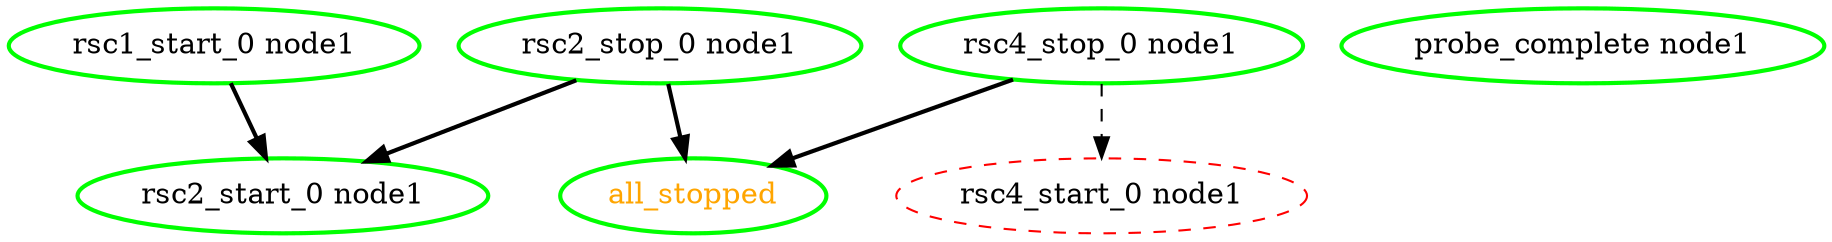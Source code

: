 digraph "g" {
"all_stopped" [ style=bold color="green" fontcolor="orange"  ]
"probe_complete node1" [ style=bold color="green" fontcolor="black"  ]
"rsc1_start_0 node1" -> "rsc2_start_0 node1" [ style = bold]
"rsc1_start_0 node1" [ style=bold color="green" fontcolor="black"  ]
"rsc2_start_0 node1" [ style=bold color="green" fontcolor="black"  ]
"rsc2_stop_0 node1" -> "all_stopped" [ style = bold]
"rsc2_stop_0 node1" -> "rsc2_start_0 node1" [ style = bold]
"rsc2_stop_0 node1" [ style=bold color="green" fontcolor="black"  ]
"rsc4_start_0 node1" [ style=dashed color="red" fontcolor="black"  ]
"rsc4_stop_0 node1" -> "all_stopped" [ style = bold]
"rsc4_stop_0 node1" -> "rsc4_start_0 node1" [ style = dashed]
"rsc4_stop_0 node1" [ style=bold color="green" fontcolor="black"  ]
}
